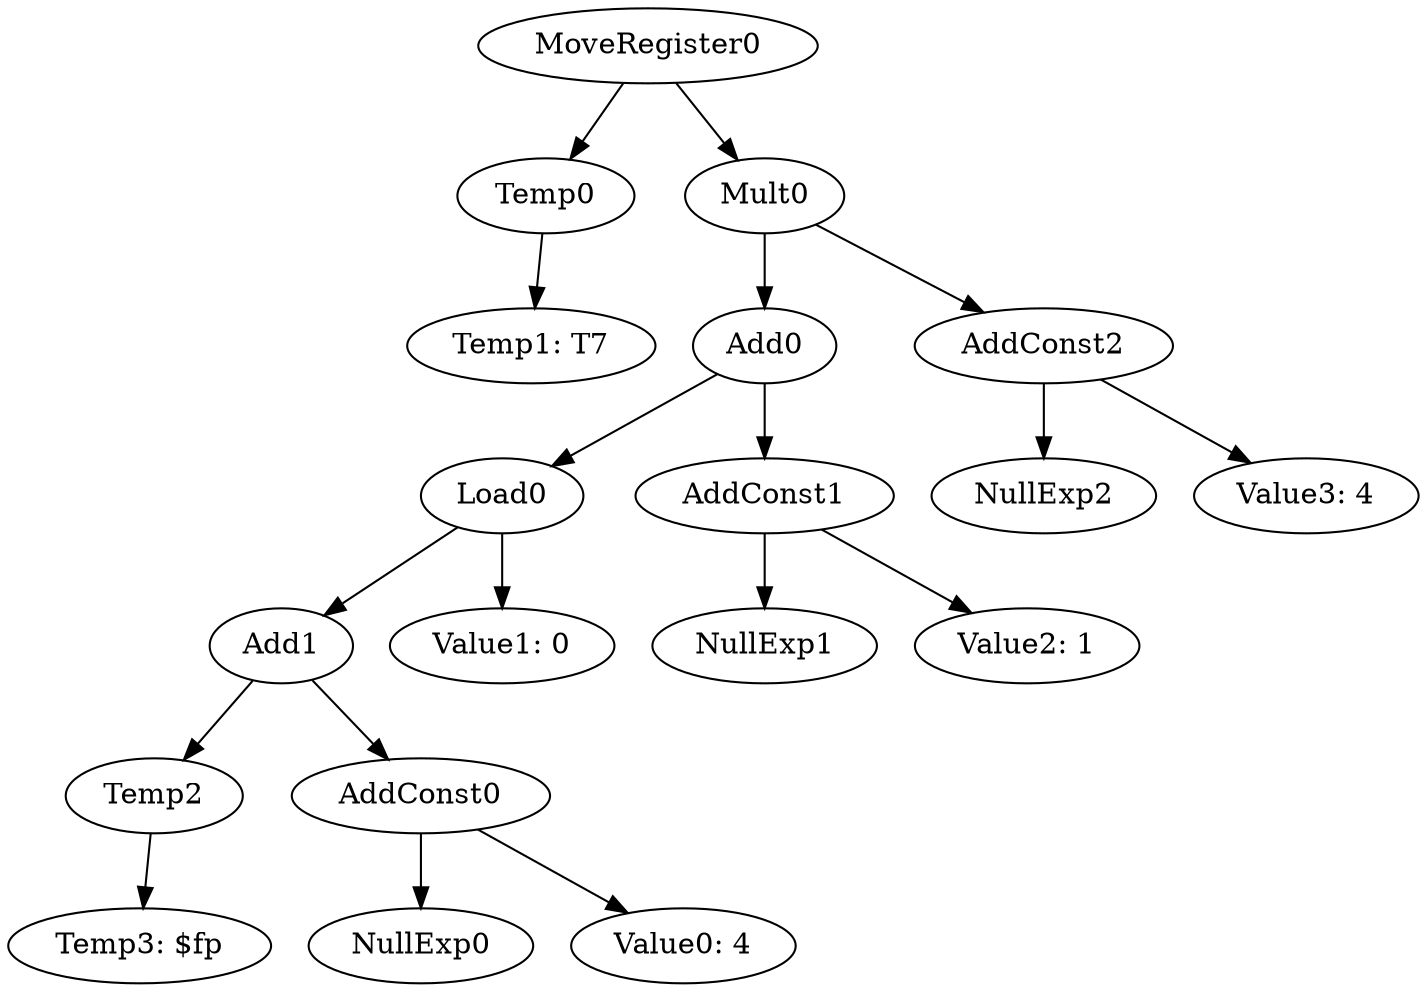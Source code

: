 digraph {
	ordering = out;
	AddConst1 -> NullExp1;
	AddConst1 -> "Value2: 1";
	AddConst2 -> NullExp2;
	AddConst2 -> "Value3: 4";
	Add0 -> Load0;
	Add0 -> AddConst1;
	Mult0 -> Add0;
	Mult0 -> AddConst2;
	Load0 -> Add1;
	Load0 -> "Value1: 0";
	AddConst0 -> NullExp0;
	AddConst0 -> "Value0: 4";
	Temp0 -> "Temp1: T7";
	Temp2 -> "Temp3: $fp";
	MoveRegister0 -> Temp0;
	MoveRegister0 -> Mult0;
	Add1 -> Temp2;
	Add1 -> AddConst0;
}


